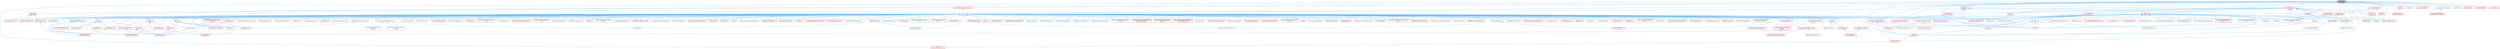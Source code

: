 digraph "Requires.h"
{
 // INTERACTIVE_SVG=YES
 // LATEX_PDF_SIZE
  bgcolor="transparent";
  edge [fontname=Helvetica,fontsize=10,labelfontname=Helvetica,labelfontsize=10];
  node [fontname=Helvetica,fontsize=10,shape=box,height=0.2,width=0.4];
  Node1 [id="Node000001",label="Requires.h",height=0.2,width=0.4,color="gray40", fillcolor="grey60", style="filled", fontcolor="black",tooltip=" "];
  Node1 -> Node2 [id="edge1_Node000001_Node000002",dir="back",color="steelblue1",style="solid",tooltip=" "];
  Node2 [id="Node000002",label="Actor.h",height=0.2,width=0.4,color="grey40", fillcolor="white", style="filled",URL="$d0/d43/Actor_8h.html",tooltip=" "];
  Node2 -> Node3 [id="edge2_Node000002_Node000003",dir="back",color="steelblue1",style="solid",tooltip=" "];
  Node3 [id="Node000003",label="AbilityTask_SpawnActor.h",height=0.2,width=0.4,color="grey40", fillcolor="white", style="filled",URL="$dc/d97/AbilityTask__SpawnActor_8h.html",tooltip=" "];
  Node2 -> Node4 [id="edge3_Node000002_Node000004",dir="back",color="steelblue1",style="solid",tooltip=" "];
  Node4 [id="Node000004",label="ActorDescContainerInstance\lCollection.h",height=0.2,width=0.4,color="red", fillcolor="#FFF0F0", style="filled",URL="$df/d80/ActorDescContainerInstanceCollection_8h.html",tooltip=" "];
  Node4 -> Node5 [id="edge4_Node000004_Node000005",dir="back",color="steelblue1",style="solid",tooltip=" "];
  Node5 [id="Node000005",label="WorldPartition.h",height=0.2,width=0.4,color="red", fillcolor="#FFF0F0", style="filled",URL="$de/d1e/WorldPartition_8h.html",tooltip=" "];
  Node2 -> Node25 [id="edge5_Node000002_Node000025",dir="back",color="steelblue1",style="solid",tooltip=" "];
  Node25 [id="Node000025",label="ActorDescList.h",height=0.2,width=0.4,color="red", fillcolor="#FFF0F0", style="filled",URL="$d7/da2/ActorDescList_8h.html",tooltip=" "];
  Node2 -> Node35 [id="edge6_Node000002_Node000035",dir="back",color="steelblue1",style="solid",tooltip=" "];
  Node35 [id="Node000035",label="ActorDragDropOp.h",height=0.2,width=0.4,color="red", fillcolor="#FFF0F0", style="filled",URL="$dd/d1a/ActorDragDropOp_8h.html",tooltip=" "];
  Node2 -> Node37 [id="edge7_Node000002_Node000037",dir="back",color="steelblue1",style="solid",tooltip=" "];
  Node37 [id="Node000037",label="ActorElementEditorCopyAnd\lPaste.h",height=0.2,width=0.4,color="grey40", fillcolor="white", style="filled",URL="$d8/dc2/ActorElementEditorCopyAndPaste_8h.html",tooltip=" "];
  Node2 -> Node38 [id="edge8_Node000002_Node000038",dir="back",color="steelblue1",style="solid",tooltip=" "];
  Node38 [id="Node000038",label="AmbientSound.h",height=0.2,width=0.4,color="red", fillcolor="#FFF0F0", style="filled",URL="$dd/d28/AmbientSound_8h.html",tooltip=" "];
  Node2 -> Node40 [id="edge9_Node000002_Node000040",dir="back",color="steelblue1",style="solid",tooltip=" "];
  Node40 [id="Node000040",label="AnimationEditorPreviewActor.h",height=0.2,width=0.4,color="grey40", fillcolor="white", style="filled",URL="$dc/d52/AnimationEditorPreviewActor_8h.html",tooltip=" "];
  Node2 -> Node41 [id="edge10_Node000002_Node000041",dir="back",color="steelblue1",style="solid",tooltip=" "];
  Node41 [id="Node000041",label="BandwidthTestActor.h",height=0.2,width=0.4,color="grey40", fillcolor="white", style="filled",URL="$d9/ddf/BandwidthTestActor_8h.html",tooltip=" "];
  Node2 -> Node42 [id="edge11_Node000002_Node000042",dir="back",color="steelblue1",style="solid",tooltip=" "];
  Node42 [id="Node000042",label="BoundsCopyComponent.h",height=0.2,width=0.4,color="grey40", fillcolor="white", style="filled",URL="$d2/d10/BoundsCopyComponent_8h.html",tooltip=" "];
  Node2 -> Node43 [id="edge12_Node000002_Node000043",dir="back",color="steelblue1",style="solid",tooltip=" "];
  Node43 [id="Node000043",label="Brush.h",height=0.2,width=0.4,color="red", fillcolor="#FFF0F0", style="filled",URL="$dc/d90/Brush_8h.html",tooltip=" "];
  Node43 -> Node45 [id="edge13_Node000043_Node000045",dir="back",color="steelblue1",style="solid",tooltip=" "];
  Node45 [id="Node000045",label="DlgReferenceTree.h",height=0.2,width=0.4,color="grey40", fillcolor="white", style="filled",URL="$db/dd3/DlgReferenceTree_8h.html",tooltip=" "];
  Node43 -> Node46 [id="edge14_Node000043_Node000046",dir="back",color="steelblue1",style="solid",tooltip=" "];
  Node46 [id="Node000046",label="EditorEngine.h",height=0.2,width=0.4,color="red", fillcolor="#FFF0F0", style="filled",URL="$da/d0c/EditorEngine_8h.html",tooltip=" "];
  Node46 -> Node265 [id="edge15_Node000046_Node000265",dir="back",color="steelblue1",style="solid",tooltip=" "];
  Node265 [id="Node000265",label="UnrealEdEngine.h",height=0.2,width=0.4,color="red", fillcolor="#FFF0F0", style="filled",URL="$d2/d51/UnrealEdEngine_8h.html",tooltip=" "];
  Node43 -> Node267 [id="edge16_Node000043_Node000267",dir="back",color="steelblue1",style="solid",tooltip=" "];
  Node267 [id="Node000267",label="EngineSharedPCH.h",height=0.2,width=0.4,color="red", fillcolor="#FFF0F0", style="filled",URL="$dc/dbb/EngineSharedPCH_8h.html",tooltip=" "];
  Node2 -> Node352 [id="edge17_Node000002_Node000352",dir="back",color="steelblue1",style="solid",tooltip=" "];
  Node352 [id="Node000352",label="CableActor.h",height=0.2,width=0.4,color="grey40", fillcolor="white", style="filled",URL="$dd/d5e/CableActor_8h.html",tooltip=" "];
  Node2 -> Node353 [id="edge18_Node000002_Node000353",dir="back",color="steelblue1",style="solid",tooltip=" "];
  Node353 [id="Node000353",label="CacheManagerActor.h",height=0.2,width=0.4,color="grey40", fillcolor="white", style="filled",URL="$d6/d22/CacheManagerActor_8h.html",tooltip=" "];
  Node2 -> Node354 [id="edge19_Node000002_Node000354",dir="back",color="steelblue1",style="solid",tooltip=" "];
  Node354 [id="Node000354",label="CameraActor.h",height=0.2,width=0.4,color="red", fillcolor="#FFF0F0", style="filled",URL="$d4/df4/CameraActor_8h.html",tooltip=" "];
  Node2 -> Node355 [id="edge20_Node000002_Node000355",dir="back",color="steelblue1",style="solid",tooltip=" "];
  Node355 [id="Node000355",label="CameraShakeSourceActor.h",height=0.2,width=0.4,color="grey40", fillcolor="white", style="filled",URL="$d5/d92/CameraShakeSourceActor_8h.html",tooltip=" "];
  Node2 -> Node356 [id="edge21_Node000002_Node000356",dir="back",color="steelblue1",style="solid",tooltip=" "];
  Node356 [id="Node000356",label="ChaosDeformableCollisions\lActor.h",height=0.2,width=0.4,color="grey40", fillcolor="white", style="filled",URL="$d2/dce/ChaosDeformableCollisionsActor_8h.html",tooltip=" "];
  Node2 -> Node357 [id="edge22_Node000002_Node000357",dir="back",color="steelblue1",style="solid",tooltip=" "];
  Node357 [id="Node000357",label="ChaosDeformableConstraints\lActor.h",height=0.2,width=0.4,color="grey40", fillcolor="white", style="filled",URL="$d0/dd2/ChaosDeformableConstraintsActor_8h.html",tooltip=" "];
  Node2 -> Node358 [id="edge23_Node000002_Node000358",dir="back",color="steelblue1",style="solid",tooltip=" "];
  Node358 [id="Node000358",label="ChaosDeformableSolverActor.h",height=0.2,width=0.4,color="grey40", fillcolor="white", style="filled",URL="$d2/de9/ChaosDeformableSolverActor_8h.html",tooltip=" "];
  Node358 -> Node356 [id="edge24_Node000358_Node000356",dir="back",color="steelblue1",style="solid",tooltip=" "];
  Node358 -> Node357 [id="edge25_Node000358_Node000357",dir="back",color="steelblue1",style="solid",tooltip=" "];
  Node358 -> Node359 [id="edge26_Node000358_Node000359",dir="back",color="steelblue1",style="solid",tooltip=" "];
  Node359 [id="Node000359",label="FleshActor.h",height=0.2,width=0.4,color="grey40", fillcolor="white", style="filled",URL="$d1/d7e/FleshActor_8h.html",tooltip=" "];
  Node2 -> Node360 [id="edge27_Node000002_Node000360",dir="back",color="steelblue1",style="solid",tooltip=" "];
  Node360 [id="Node000360",label="Character.h",height=0.2,width=0.4,color="red", fillcolor="#FFF0F0", style="filled",URL="$db/dc7/Character_8h.html",tooltip=" "];
  Node360 -> Node363 [id="edge28_Node000360_Node000363",dir="back",color="steelblue1",style="solid",tooltip=" "];
  Node363 [id="Node000363",label="EngineMinimal.h",height=0.2,width=0.4,color="red", fillcolor="#FFF0F0", style="filled",URL="$d0/d2c/EngineMinimal_8h.html",tooltip=" "];
  Node2 -> Node364 [id="edge29_Node000002_Node000364",dir="back",color="steelblue1",style="solid",tooltip=" "];
  Node364 [id="Node000364",label="CinematicExporter.h",height=0.2,width=0.4,color="grey40", fillcolor="white", style="filled",URL="$d8/d3d/CinematicExporter_8h.html",tooltip=" "];
  Node2 -> Node365 [id="edge30_Node000002_Node000365",dir="back",color="steelblue1",style="solid",tooltip=" "];
  Node365 [id="Node000365",label="ClusterUnionActor.h",height=0.2,width=0.4,color="grey40", fillcolor="white", style="filled",URL="$d5/d54/ClusterUnionActor_8h.html",tooltip=" "];
  Node2 -> Node366 [id="edge31_Node000002_Node000366",dir="back",color="steelblue1",style="solid",tooltip=" "];
  Node366 [id="Node000366",label="ComponentEditorUtils.h",height=0.2,width=0.4,color="red", fillcolor="#FFF0F0", style="filled",URL="$d0/d4b/ComponentEditorUtils_8h.html",tooltip=" "];
  Node2 -> Node368 [id="edge32_Node000002_Node000368",dir="back",color="steelblue1",style="solid",tooltip=" "];
  Node368 [id="Node000368",label="ComponentVisualizer.h",height=0.2,width=0.4,color="red", fillcolor="#FFF0F0", style="filled",URL="$d3/d9b/ComponentVisualizer_8h.html",tooltip=" "];
  Node368 -> Node265 [id="edge33_Node000368_Node000265",dir="back",color="steelblue1",style="solid",tooltip=" "];
  Node2 -> Node370 [id="edge34_Node000002_Node000370",dir="back",color="steelblue1",style="solid",tooltip=" "];
  Node370 [id="Node000370",label="ControlPointMeshActor.h",height=0.2,width=0.4,color="grey40", fillcolor="white", style="filled",URL="$d8/db7/ControlPointMeshActor_8h.html",tooltip=" "];
  Node2 -> Node371 [id="edge35_Node000002_Node000371",dir="back",color="steelblue1",style="solid",tooltip=" "];
  Node371 [id="Node000371",label="Controller.h",height=0.2,width=0.4,color="red", fillcolor="#FFF0F0", style="filled",URL="$de/d4a/Controller_8h.html",tooltip=" "];
  Node371 -> Node363 [id="edge36_Node000371_Node000363",dir="back",color="steelblue1",style="solid",tooltip=" "];
  Node371 -> Node267 [id="edge37_Node000371_Node000267",dir="back",color="steelblue1",style="solid",tooltip=" "];
  Node2 -> Node768 [id="edge38_Node000002_Node000768",dir="back",color="steelblue1",style="solid",tooltip=" "];
  Node768 [id="Node000768",label="DecalActor.h",height=0.2,width=0.4,color="red", fillcolor="#FFF0F0", style="filled",URL="$d2/d2d/DecalActor_8h.html",tooltip=" "];
  Node2 -> Node769 [id="edge39_Node000002_Node000769",dir="back",color="steelblue1",style="solid",tooltip=" "];
  Node769 [id="Node000769",label="DefaultLevelSequenceInstance\lData.h",height=0.2,width=0.4,color="grey40", fillcolor="white", style="filled",URL="$d0/d8b/DefaultLevelSequenceInstanceData_8h.html",tooltip=" "];
  Node2 -> Node760 [id="edge40_Node000002_Node000760",dir="back",color="steelblue1",style="solid",tooltip=" "];
  Node760 [id="Node000760",label="DemoNetDriver.h",height=0.2,width=0.4,color="grey40", fillcolor="white", style="filled",URL="$df/df9/DemoNetDriver_8h.html",tooltip=" "];
  Node2 -> Node770 [id="edge41_Node000002_Node000770",dir="back",color="steelblue1",style="solid",tooltip=" "];
  Node770 [id="Node000770",label="DisplayClusterLightCardActor.h",height=0.2,width=0.4,color="red", fillcolor="#FFF0F0", style="filled",URL="$d5/dc7/DisplayClusterLightCardActor_8h.html",tooltip=" "];
  Node2 -> Node147 [id="edge42_Node000002_Node000147",dir="back",color="steelblue1",style="solid",tooltip=" "];
  Node147 [id="Node000147",label="DisplayClusterRootActor.h",height=0.2,width=0.4,color="red", fillcolor="#FFF0F0", style="filled",URL="$d0/d41/DisplayClusterRootActor_8h.html",tooltip=" "];
  Node2 -> Node772 [id="edge43_Node000002_Node000772",dir="back",color="steelblue1",style="solid",tooltip=" "];
  Node772 [id="Node000772",label="DisplayClusterTestPatterns\lActor.h",height=0.2,width=0.4,color="grey40", fillcolor="white", style="filled",URL="$d0/dac/DisplayClusterTestPatternsActor_8h.html",tooltip=" "];
  Node2 -> Node45 [id="edge44_Node000002_Node000045",dir="back",color="steelblue1",style="solid",tooltip=" "];
  Node2 -> Node773 [id="edge45_Node000002_Node000773",dir="back",color="steelblue1",style="solid",tooltip=" "];
  Node773 [id="Node000773",label="DocumentationActor.h",height=0.2,width=0.4,color="grey40", fillcolor="white", style="filled",URL="$d0/dc6/DocumentationActor_8h.html",tooltip=" "];
  Node2 -> Node774 [id="edge46_Node000002_Node000774",dir="back",color="steelblue1",style="solid",tooltip=" "];
  Node774 [id="Node000774",label="EditorActorSubsystem.h",height=0.2,width=0.4,color="grey40", fillcolor="white", style="filled",URL="$d8/db1/EditorActorSubsystem_8h.html",tooltip=" "];
  Node2 -> Node46 [id="edge47_Node000002_Node000046",dir="back",color="steelblue1",style="solid",tooltip=" "];
  Node2 -> Node775 [id="edge48_Node000002_Node000775",dir="back",color="steelblue1",style="solid",tooltip=" "];
  Node775 [id="Node000775",label="Emitter.h",height=0.2,width=0.4,color="red", fillcolor="#FFF0F0", style="filled",URL="$da/d24/Emitter_8h.html",tooltip=" "];
  Node2 -> Node363 [id="edge49_Node000002_Node000363",dir="back",color="steelblue1",style="solid",tooltip=" "];
  Node2 -> Node267 [id="edge50_Node000002_Node000267",dir="back",color="steelblue1",style="solid",tooltip=" "];
  Node2 -> Node283 [id="edge51_Node000002_Node000283",dir="back",color="steelblue1",style="solid",tooltip=" "];
  Node283 [id="Node000283",label="EngineUtils.h",height=0.2,width=0.4,color="red", fillcolor="#FFF0F0", style="filled",URL="$d4/d61/EngineUtils_8h.html",tooltip=" "];
  Node2 -> Node777 [id="edge52_Node000002_Node000777",dir="back",color="steelblue1",style="solid",tooltip=" "];
  Node777 [id="Node000777",label="EnvQueryGenerator_Actors\lOfClass.h",height=0.2,width=0.4,color="grey40", fillcolor="white", style="filled",URL="$d7/d2e/EnvQueryGenerator__ActorsOfClass_8h.html",tooltip=" "];
  Node2 -> Node183 [id="edge53_Node000002_Node000183",dir="back",color="steelblue1",style="solid",tooltip=" "];
  Node183 [id="Node000183",label="ExportTextDragDropOp.h",height=0.2,width=0.4,color="grey40", fillcolor="white", style="filled",URL="$de/d5c/ExportTextDragDropOp_8h.html",tooltip=" "];
  Node2 -> Node184 [id="edge54_Node000002_Node000184",dir="back",color="steelblue1",style="solid",tooltip=" "];
  Node184 [id="Node000184",label="ExternalDirtyActorsTracker.h",height=0.2,width=0.4,color="grey40", fillcolor="white", style="filled",URL="$db/d89/ExternalDirtyActorsTracker_8h.html",tooltip=" "];
  Node184 -> Node5 [id="edge55_Node000184_Node000005",dir="back",color="steelblue1",style="solid",tooltip=" "];
  Node2 -> Node359 [id="edge56_Node000002_Node000359",dir="back",color="steelblue1",style="solid",tooltip=" "];
  Node2 -> Node761 [id="edge57_Node000002_Node000761",dir="back",color="steelblue1",style="solid",tooltip=" "];
  Node761 [id="Node000761",label="GameModeBase.h",height=0.2,width=0.4,color="red", fillcolor="#FFF0F0", style="filled",URL="$d2/d5b/GameModeBase_8h.html",tooltip=" "];
  Node761 -> Node363 [id="edge58_Node000761_Node000363",dir="back",color="steelblue1",style="solid",tooltip=" "];
  Node761 -> Node764 [id="edge59_Node000761_Node000764",dir="back",color="steelblue1",style="solid",tooltip=" "];
  Node764 [id="Node000764",label="GameStateBase.h",height=0.2,width=0.4,color="red", fillcolor="#FFF0F0", style="filled",URL="$dd/db9/GameStateBase_8h.html",tooltip=" "];
  Node2 -> Node778 [id="edge60_Node000002_Node000778",dir="back",color="steelblue1",style="solid",tooltip=" "];
  Node778 [id="Node000778",label="GameSession.h",height=0.2,width=0.4,color="red", fillcolor="#FFF0F0", style="filled",URL="$d1/d7f/GameSession_8h.html",tooltip=" "];
  Node2 -> Node764 [id="edge61_Node000002_Node000764",dir="back",color="steelblue1",style="solid",tooltip=" "];
  Node2 -> Node779 [id="edge62_Node000002_Node000779",dir="back",color="steelblue1",style="solid",tooltip=" "];
  Node779 [id="Node000779",label="GameplayAbilityTargetActor.h",height=0.2,width=0.4,color="red", fillcolor="#FFF0F0", style="filled",URL="$d7/d35/GameplayAbilityTargetActor_8h.html",tooltip=" "];
  Node2 -> Node787 [id="edge63_Node000002_Node000787",dir="back",color="steelblue1",style="solid",tooltip=" "];
  Node787 [id="Node000787",label="GameplayAbilityTargetData\lFilter.h",height=0.2,width=0.4,color="red", fillcolor="#FFF0F0", style="filled",URL="$d5/d2f/GameplayAbilityTargetDataFilter_8h.html",tooltip=" "];
  Node787 -> Node779 [id="edge64_Node000787_Node000779",dir="back",color="steelblue1",style="solid",tooltip=" "];
  Node2 -> Node793 [id="edge65_Node000002_Node000793",dir="back",color="steelblue1",style="solid",tooltip=" "];
  Node793 [id="Node000793",label="GameplayAbilityTargetTypes.h",height=0.2,width=0.4,color="red", fillcolor="#FFF0F0", style="filled",URL="$d8/dd1/GameplayAbilityTargetTypes_8h.html",tooltip=" "];
  Node793 -> Node3 [id="edge66_Node000793_Node000003",dir="back",color="steelblue1",style="solid",tooltip=" "];
  Node793 -> Node779 [id="edge67_Node000793_Node000779",dir="back",color="steelblue1",style="solid",tooltip=" "];
  Node2 -> Node841 [id="edge68_Node000002_Node000841",dir="back",color="steelblue1",style="solid",tooltip=" "];
  Node841 [id="Node000841",label="GameplayAbilityWorldReticle.h",height=0.2,width=0.4,color="red", fillcolor="#FFF0F0", style="filled",URL="$db/dd7/GameplayAbilityWorldReticle_8h.html",tooltip=" "];
  Node841 -> Node779 [id="edge69_Node000841_Node000779",dir="back",color="steelblue1",style="solid",tooltip=" "];
  Node2 -> Node843 [id="edge70_Node000002_Node000843",dir="back",color="steelblue1",style="solid",tooltip=" "];
  Node843 [id="Node000843",label="GameplayCueNotify_Actor.h",height=0.2,width=0.4,color="red", fillcolor="#FFF0F0", style="filled",URL="$df/d91/GameplayCueNotify__Actor_8h.html",tooltip=" "];
  Node2 -> Node846 [id="edge71_Node000002_Node000846",dir="back",color="steelblue1",style="solid",tooltip=" "];
  Node846 [id="Node000846",label="GameplayEffectTypes.h",height=0.2,width=0.4,color="red", fillcolor="#FFF0F0", style="filled",URL="$d7/d59/GameplayEffectTypes_8h.html",tooltip=" "];
  Node846 -> Node793 [id="edge72_Node000846_Node000793",dir="back",color="steelblue1",style="solid",tooltip=" "];
  Node2 -> Node766 [id="edge73_Node000002_Node000766",dir="back",color="steelblue1",style="solid",tooltip=" "];
  Node766 [id="Node000766",label="GameplayStatics.h",height=0.2,width=0.4,color="grey40", fillcolor="white", style="filled",URL="$d9/dc8/GameplayStatics_8h.html",tooltip=" "];
  Node766 -> Node363 [id="edge74_Node000766_Node000363",dir="back",color="steelblue1",style="solid",tooltip=" "];
  Node2 -> Node878 [id="edge75_Node000002_Node000878",dir="back",color="steelblue1",style="solid",tooltip=" "];
  Node878 [id="Node000878",label="GameplayTask_SpawnActor.h",height=0.2,width=0.4,color="grey40", fillcolor="white", style="filled",URL="$de/d1d/GameplayTask__SpawnActor_8h.html",tooltip=" "];
  Node2 -> Node879 [id="edge76_Node000002_Node000879",dir="back",color="steelblue1",style="solid",tooltip=" "];
  Node879 [id="Node000879",label="GenericSmartObject.h",height=0.2,width=0.4,color="grey40", fillcolor="white", style="filled",URL="$db/dd3/GenericSmartObject_8h.html",tooltip=" "];
  Node2 -> Node880 [id="edge77_Node000002_Node000880",dir="back",color="steelblue1",style="solid",tooltip=" "];
  Node880 [id="Node000880",label="GenericTeamAgentInterface.h",height=0.2,width=0.4,color="red", fillcolor="#FFF0F0", style="filled",URL="$de/dd7/GenericTeamAgentInterface_8h.html",tooltip=" "];
  Node2 -> Node906 [id="edge78_Node000002_Node000906",dir="back",color="steelblue1",style="solid",tooltip=" "];
  Node906 [id="Node000906",label="GraphEditor.h",height=0.2,width=0.4,color="red", fillcolor="#FFF0F0", style="filled",URL="$dc/dc5/GraphEditor_8h.html",tooltip=" "];
  Node2 -> Node971 [id="edge79_Node000002_Node000971",dir="back",color="steelblue1",style="solid",tooltip=" "];
  Node971 [id="Node000971",label="GroomActor.h",height=0.2,width=0.4,color="red", fillcolor="#FFF0F0", style="filled",URL="$d6/de0/GroomActor_8h.html",tooltip=" "];
  Node2 -> Node973 [id="edge80_Node000002_Node000973",dir="back",color="steelblue1",style="solid",tooltip=" "];
  Node973 [id="Node000973",label="GroupActor.h",height=0.2,width=0.4,color="red", fillcolor="#FFF0F0", style="filled",URL="$da/dd2/GroupActor_8h.html",tooltip=" "];
  Node2 -> Node974 [id="edge81_Node000002_Node000974",dir="back",color="steelblue1",style="solid",tooltip=" "];
  Node974 [id="Node000974",label="HLODActor.h",height=0.2,width=0.4,color="grey40", fillcolor="white", style="filled",URL="$d7/d35/HLODActor_8h.html",tooltip=" "];
  Node2 -> Node975 [id="edge82_Node000002_Node000975",dir="back",color="steelblue1",style="solid",tooltip=" "];
  Node975 [id="Node000975",label="HUD.h",height=0.2,width=0.4,color="red", fillcolor="#FFF0F0", style="filled",URL="$d0/d0b/HUD_8h.html",tooltip=" "];
  Node2 -> Node978 [id="edge83_Node000002_Node000978",dir="back",color="steelblue1",style="solid",tooltip=" "];
  Node978 [id="Node000978",label="HeterogeneousVolumeInterface.h",height=0.2,width=0.4,color="grey40", fillcolor="white", style="filled",URL="$d3/de3/HeterogeneousVolumeInterface_8h.html",tooltip=" "];
  Node2 -> Node979 [id="edge84_Node000002_Node000979",dir="back",color="steelblue1",style="solid",tooltip=" "];
  Node979 [id="Node000979",label="Info.h",height=0.2,width=0.4,color="red", fillcolor="#FFF0F0", style="filled",URL="$d3/d00/Info_8h.html",tooltip=" "];
  Node979 -> Node267 [id="edge85_Node000979_Node000267",dir="back",color="steelblue1",style="solid",tooltip=" "];
  Node979 -> Node761 [id="edge86_Node000979_Node000761",dir="back",color="steelblue1",style="solid",tooltip=" "];
  Node979 -> Node778 [id="edge87_Node000979_Node000778",dir="back",color="steelblue1",style="solid",tooltip=" "];
  Node979 -> Node764 [id="edge88_Node000979_Node000764",dir="back",color="steelblue1",style="solid",tooltip=" "];
  Node979 -> Node984 [id="edge89_Node000979_Node000984",dir="back",color="steelblue1",style="solid",tooltip=" "];
  Node984 [id="Node000984",label="PlayerState.h",height=0.2,width=0.4,color="red", fillcolor="#FFF0F0", style="filled",URL="$d4/d0c/PlayerState_8h.html",tooltip=" "];
  Node979 -> Node281 [id="edge90_Node000979_Node000281",dir="back",color="steelblue1",style="solid",tooltip=" "];
  Node281 [id="Node000281",label="WorldSettings.h",height=0.2,width=0.4,color="red", fillcolor="#FFF0F0", style="filled",URL="$dd/d74/WorldSettings_8h.html",tooltip=" "];
  Node281 -> Node267 [id="edge91_Node000281_Node000267",dir="back",color="steelblue1",style="solid",tooltip=" "];
  Node281 -> Node283 [id="edge92_Node000281_Node000283",dir="back",color="steelblue1",style="solid",tooltip=" "];
  Node2 -> Node1000 [id="edge93_Node000002_Node001000",dir="back",color="steelblue1",style="solid",tooltip=" "];
  Node1000 [id="Node001000",label="InteractiveToolObjects.h",height=0.2,width=0.4,color="red", fillcolor="#FFF0F0", style="filled",URL="$d6/d81/InteractiveToolObjects_8h.html",tooltip=" "];
  Node2 -> Node1007 [id="edge94_Node000002_Node001007",dir="back",color="steelblue1",style="solid",tooltip=" "];
  Node1007 [id="Node001007",label="KismetEditorUtilities.h",height=0.2,width=0.4,color="red", fillcolor="#FFF0F0", style="filled",URL="$d4/d72/KismetEditorUtilities_8h.html",tooltip=" "];
  Node2 -> Node912 [id="edge95_Node000002_Node000912",dir="back",color="steelblue1",style="solid",tooltip=" "];
  Node912 [id="Node000912",label="KismetNodeInfoContext.h",height=0.2,width=0.4,color="grey40", fillcolor="white", style="filled",URL="$d3/dfc/KismetNodeInfoContext_8h.html",tooltip=" "];
  Node2 -> Node668 [id="edge96_Node000002_Node000668",dir="back",color="steelblue1",style="solid",tooltip=" "];
  Node668 [id="Node000668",label="LODActor.h",height=0.2,width=0.4,color="red", fillcolor="#FFF0F0", style="filled",URL="$df/de0/LODActor_8h.html",tooltip=" "];
  Node2 -> Node1009 [id="edge97_Node000002_Node001009",dir="back",color="steelblue1",style="solid",tooltip=" "];
  Node1009 [id="Node001009",label="LandscapeBlueprintBrushBase.h",height=0.2,width=0.4,color="red", fillcolor="#FFF0F0", style="filled",URL="$d5/de5/LandscapeBlueprintBrushBase_8h.html",tooltip=" "];
  Node2 -> Node1010 [id="edge98_Node000002_Node001010",dir="back",color="steelblue1",style="solid",tooltip=" "];
  Node1010 [id="Node001010",label="LandscapeGizmoActor.h",height=0.2,width=0.4,color="red", fillcolor="#FFF0F0", style="filled",URL="$d5/d41/LandscapeGizmoActor_8h.html",tooltip=" "];
  Node2 -> Node1012 [id="edge99_Node000002_Node001012",dir="back",color="steelblue1",style="solid",tooltip=" "];
  Node1012 [id="Node001012",label="LandscapeMeshProxyActor.h",height=0.2,width=0.4,color="grey40", fillcolor="white", style="filled",URL="$d9/d7e/LandscapeMeshProxyActor_8h.html",tooltip=" "];
  Node2 -> Node442 [id="edge100_Node000002_Node000442",dir="back",color="steelblue1",style="solid",tooltip=" "];
  Node442 [id="Node000442",label="LandscapeProxy.h",height=0.2,width=0.4,color="red", fillcolor="#FFF0F0", style="filled",URL="$db/dae/LandscapeProxy_8h.html",tooltip=" "];
  Node2 -> Node1013 [id="edge101_Node000002_Node001013",dir="back",color="steelblue1",style="solid",tooltip=" "];
  Node1013 [id="Node001013",label="LandscapeSplineActor.h",height=0.2,width=0.4,color="grey40", fillcolor="white", style="filled",URL="$d8/d09/LandscapeSplineActor_8h.html",tooltip=" "];
  Node2 -> Node1014 [id="edge102_Node000002_Node001014",dir="back",color="steelblue1",style="solid",tooltip=" "];
  Node1014 [id="Node001014",label="LevelBounds.h",height=0.2,width=0.4,color="red", fillcolor="#FFF0F0", style="filled",URL="$d8/d37/LevelBounds_8h.html",tooltip=" "];
  Node2 -> Node168 [id="edge103_Node000002_Node000168",dir="back",color="steelblue1",style="solid",tooltip=" "];
  Node168 [id="Node000168",label="LevelEditorViewport.h",height=0.2,width=0.4,color="red", fillcolor="#FFF0F0", style="filled",URL="$d4/ddf/LevelEditorViewport_8h.html",tooltip=" "];
  Node2 -> Node1015 [id="edge104_Node000002_Node001015",dir="back",color="steelblue1",style="solid",tooltip=" "];
  Node1015 [id="Node001015",label="LevelInstanceActor.h",height=0.2,width=0.4,color="red", fillcolor="#FFF0F0", style="filled",URL="$d6/d53/LevelInstanceActor_8h.html",tooltip=" "];
  Node2 -> Node1016 [id="edge105_Node000002_Node001016",dir="back",color="steelblue1",style="solid",tooltip=" "];
  Node1016 [id="Node001016",label="LevelInstanceActorImpl.h",height=0.2,width=0.4,color="red", fillcolor="#FFF0F0", style="filled",URL="$d6/df6/LevelInstanceActorImpl_8h.html",tooltip=" "];
  Node1016 -> Node1015 [id="edge106_Node001016_Node001015",dir="back",color="steelblue1",style="solid",tooltip=" "];
  Node2 -> Node1019 [id="edge107_Node000002_Node001019",dir="back",color="steelblue1",style="solid",tooltip=" "];
  Node1019 [id="Node001019",label="LevelInstanceEditorInstance\lActor.h",height=0.2,width=0.4,color="grey40", fillcolor="white", style="filled",URL="$d8/d5a/LevelInstanceEditorInstanceActor_8h.html",tooltip=" "];
  Node2 -> Node1020 [id="edge108_Node000002_Node001020",dir="back",color="steelblue1",style="solid",tooltip=" "];
  Node1020 [id="Node001020",label="LevelInstanceEditorPivot\lActor.h",height=0.2,width=0.4,color="grey40", fillcolor="white", style="filled",URL="$d4/de7/LevelInstanceEditorPivotActor_8h.html",tooltip=" "];
  Node2 -> Node1021 [id="edge109_Node000002_Node001021",dir="back",color="steelblue1",style="solid",tooltip=" "];
  Node1021 [id="Node001021",label="LevelScriptActor.h",height=0.2,width=0.4,color="red", fillcolor="#FFF0F0", style="filled",URL="$d1/da8/LevelScriptActor_8h.html",tooltip=" "];
  Node2 -> Node1022 [id="edge110_Node000002_Node001022",dir="back",color="steelblue1",style="solid",tooltip=" "];
  Node1022 [id="Node001022",label="LevelSequenceActor.h",height=0.2,width=0.4,color="red", fillcolor="#FFF0F0", style="filled",URL="$dd/d4d/LevelSequenceActor_8h.html",tooltip=" "];
  Node1022 -> Node1024 [id="edge111_Node001022_Node001024",dir="back",color="steelblue1",style="solid",tooltip=" "];
  Node1024 [id="Node001024",label="SequenceMediaController.h",height=0.2,width=0.4,color="grey40", fillcolor="white", style="filled",URL="$de/d88/SequenceMediaController_8h.html",tooltip=" "];
  Node2 -> Node1025 [id="edge112_Node000002_Node001025",dir="back",color="steelblue1",style="solid",tooltip=" "];
  Node1025 [id="Node001025",label="Light.h",height=0.2,width=0.4,color="red", fillcolor="#FFF0F0", style="filled",URL="$d4/d73/Light_8h.html",tooltip=" "];
  Node2 -> Node1031 [id="edge113_Node000002_Node001031",dir="back",color="steelblue1",style="solid",tooltip=" "];
  Node1031 [id="Node001031",label="LightSceneProxy.h",height=0.2,width=0.4,color="red", fillcolor="#FFF0F0", style="filled",URL="$d1/d0e/LightSceneProxy_8h.html",tooltip=" "];
  Node2 -> Node1034 [id="edge114_Node000002_Node001034",dir="back",color="steelblue1",style="solid",tooltip=" "];
  Node1034 [id="Node001034",label="LightWeightInstanceManager.h",height=0.2,width=0.4,color="red", fillcolor="#FFF0F0", style="filled",URL="$d8/d04/LightWeightInstanceManager_8h.html",tooltip=" "];
  Node2 -> Node1037 [id="edge115_Node000002_Node001037",dir="back",color="steelblue1",style="solid",tooltip=" "];
  Node1037 [id="Node001037",label="LightmassPortal.h",height=0.2,width=0.4,color="grey40", fillcolor="white", style="filled",URL="$d5/df6/LightmassPortal_8h.html",tooltip=" "];
  Node2 -> Node1038 [id="edge116_Node000002_Node001038",dir="back",color="steelblue1",style="solid",tooltip=" "];
  Node1038 [id="Node001038",label="MapBuildDataActor.h",height=0.2,width=0.4,color="grey40", fillcolor="white", style="filled",URL="$de/d00/MapBuildDataActor_8h.html",tooltip=" "];
  Node2 -> Node1039 [id="edge117_Node000002_Node001039",dir="back",color="steelblue1",style="solid",tooltip=" "];
  Node1039 [id="Node001039",label="MaterialInstanceActor.h",height=0.2,width=0.4,color="grey40", fillcolor="white", style="filled",URL="$dc/db3/MaterialInstanceActor_8h.html",tooltip=" "];
  Node2 -> Node1040 [id="edge118_Node000002_Node001040",dir="back",color="steelblue1",style="solid",tooltip=" "];
  Node1040 [id="Node001040",label="MediaBundleActorBase.h",height=0.2,width=0.4,color="grey40", fillcolor="white", style="filled",URL="$dd/da9/MediaBundleActorBase_8h.html",tooltip=" "];
  Node2 -> Node1041 [id="edge119_Node000002_Node001041",dir="back",color="steelblue1",style="solid",tooltip=" "];
  Node1041 [id="Node001041",label="ModularVehicleClusterActor.h",height=0.2,width=0.4,color="grey40", fillcolor="white", style="filled",URL="$db/d99/ModularVehicleClusterActor_8h.html",tooltip=" "];
  Node2 -> Node1042 [id="edge120_Node000002_Node001042",dir="back",color="steelblue1",style="solid",tooltip=" "];
  Node1042 [id="Node001042",label="MovieSceneReplaceableActor\lBinding.h",height=0.2,width=0.4,color="grey40", fillcolor="white", style="filled",URL="$d3/da7/MovieSceneReplaceableActorBinding_8h.html",tooltip=" "];
  Node2 -> Node1043 [id="edge121_Node000002_Node001043",dir="back",color="steelblue1",style="solid",tooltip=" "];
  Node1043 [id="Node001043",label="MovieSceneReplaceableDirector\lBlueprintBinding.h",height=0.2,width=0.4,color="red", fillcolor="#FFF0F0", style="filled",URL="$d6/deb/MovieSceneReplaceableDirectorBlueprintBinding_8h.html",tooltip=" "];
  Node2 -> Node1044 [id="edge122_Node000002_Node001044",dir="back",color="steelblue1",style="solid",tooltip=" "];
  Node1044 [id="Node001044",label="MovieSceneSpawnableActor\lBinding.h",height=0.2,width=0.4,color="red", fillcolor="#FFF0F0", style="filled",URL="$db/d74/MovieSceneSpawnableActorBinding_8h.html",tooltip=" "];
  Node2 -> Node1046 [id="edge123_Node000002_Node001046",dir="back",color="steelblue1",style="solid",tooltip=" "];
  Node1046 [id="Node001046",label="MovieSceneSpawnableDirector\lBlueprintBinding.h",height=0.2,width=0.4,color="red", fillcolor="#FFF0F0", style="filled",URL="$db/d4a/MovieSceneSpawnableDirectorBlueprintBinding_8h.html",tooltip=" "];
  Node2 -> Node1047 [id="edge124_Node000002_Node001047",dir="back",color="steelblue1",style="solid",tooltip=" "];
  Node1047 [id="Node001047",label="MovieSceneSubSection.h",height=0.2,width=0.4,color="red", fillcolor="#FFF0F0", style="filled",URL="$dd/d38/MovieSceneSubSection_8h.html",tooltip=" "];
  Node2 -> Node1057 [id="edge125_Node000002_Node001057",dir="back",color="steelblue1",style="solid",tooltip=" "];
  Node1057 [id="Node001057",label="NavLinkProxy.h",height=0.2,width=0.4,color="grey40", fillcolor="white", style="filled",URL="$d7/dda/NavLinkProxy_8h.html",tooltip=" "];
  Node2 -> Node1058 [id="edge126_Node000002_Node001058",dir="back",color="steelblue1",style="solid",tooltip=" "];
  Node1058 [id="Node001058",label="NavMovementComponent.h",height=0.2,width=0.4,color="red", fillcolor="#FFF0F0", style="filled",URL="$de/d97/NavMovementComponent_8h.html",tooltip=" "];
  Node2 -> Node1069 [id="edge127_Node000002_Node001069",dir="back",color="steelblue1",style="solid",tooltip=" "];
  Node1069 [id="Node001069",label="NavMoverComponent.h",height=0.2,width=0.4,color="grey40", fillcolor="white", style="filled",URL="$df/dbc/NavMoverComponent_8h.html",tooltip=" "];
  Node2 -> Node1070 [id="edge128_Node000002_Node001070",dir="back",color="steelblue1",style="solid",tooltip=" "];
  Node1070 [id="Node001070",label="NavigationObjectBase.h",height=0.2,width=0.4,color="red", fillcolor="#FFF0F0", style="filled",URL="$de/d3b/NavigationObjectBase_8h.html",tooltip=" "];
  Node2 -> Node1073 [id="edge129_Node000002_Node001073",dir="back",color="steelblue1",style="solid",tooltip=" "];
  Node1073 [id="Node001073",label="NavigationToolFilterBase.h",height=0.2,width=0.4,color="red", fillcolor="#FFF0F0", style="filled",URL="$d6/d34/NavigationToolFilterBase_8h.html",tooltip=" "];
  Node2 -> Node1087 [id="edge130_Node000002_Node001087",dir="back",color="steelblue1",style="solid",tooltip=" "];
  Node1087 [id="Node001087",label="NetConnection.h",height=0.2,width=0.4,color="red", fillcolor="#FFF0F0", style="filled",URL="$d6/d03/NetConnection_8h.html",tooltip=" "];
  Node1087 -> Node267 [id="edge131_Node001087_Node000267",dir="back",color="steelblue1",style="solid",tooltip=" "];
  Node2 -> Node1096 [id="edge132_Node000002_Node001096",dir="back",color="steelblue1",style="solid",tooltip=" "];
  Node1096 [id="Node001096",label="NetworkPredictionReplicated\lManager.h",height=0.2,width=0.4,color="grey40", fillcolor="white", style="filled",URL="$d3/df1/NetworkPredictionReplicatedManager_8h.html",tooltip=" "];
  Node2 -> Node1097 [id="edge133_Node000002_Node001097",dir="back",color="steelblue1",style="solid",tooltip=" "];
  Node1097 [id="Node001097",label="Note.h",height=0.2,width=0.4,color="red", fillcolor="#FFF0F0", style="filled",URL="$dd/d75/Note_8h.html",tooltip=" "];
  Node2 -> Node710 [id="edge134_Node000002_Node000710",dir="back",color="steelblue1",style="solid",tooltip=" "];
  Node710 [id="Node000710",label="ParticleEventManager.h",height=0.2,width=0.4,color="grey40", fillcolor="white", style="filled",URL="$dc/df9/ParticleEventManager_8h.html",tooltip=" "];
  Node2 -> Node1098 [id="edge135_Node000002_Node001098",dir="back",color="steelblue1",style="solid",tooltip=" "];
  Node1098 [id="Node001098",label="PartitionActor.h",height=0.2,width=0.4,color="red", fillcolor="#FFF0F0", style="filled",URL="$d0/d28/PartitionActor_8h.html",tooltip=" "];
  Node1098 -> Node442 [id="edge136_Node001098_Node000442",dir="back",color="steelblue1",style="solid",tooltip=" "];
  Node2 -> Node1103 [id="edge137_Node000002_Node001103",dir="back",color="steelblue1",style="solid",tooltip=" "];
  Node1103 [id="Node001103",label="Pawn.h",height=0.2,width=0.4,color="red", fillcolor="#FFF0F0", style="filled",URL="$db/d0a/Pawn_8h.html",tooltip=" "];
  Node1103 -> Node360 [id="edge138_Node001103_Node000360",dir="back",color="steelblue1",style="solid",tooltip=" "];
  Node1103 -> Node363 [id="edge139_Node001103_Node000363",dir="back",color="steelblue1",style="solid",tooltip=" "];
  Node1103 -> Node267 [id="edge140_Node001103_Node000267",dir="back",color="steelblue1",style="solid",tooltip=" "];
  Node1103 -> Node761 [id="edge141_Node001103_Node000761",dir="back",color="steelblue1",style="solid",tooltip=" "];
  Node2 -> Node1109 [id="edge142_Node000002_Node001109",dir="back",color="steelblue1",style="solid",tooltip=" "];
  Node1109 [id="Node001109",label="PhysScene_Chaos.h",height=0.2,width=0.4,color="red", fillcolor="#FFF0F0", style="filled",URL="$d7/dc5/PhysScene__Chaos_8h.html",tooltip=" "];
  Node2 -> Node1111 [id="edge143_Node000002_Node001111",dir="back",color="steelblue1",style="solid",tooltip=" "];
  Node1111 [id="Node001111",label="PlayerCameraManager.h",height=0.2,width=0.4,color="red", fillcolor="#FFF0F0", style="filled",URL="$d6/da6/PlayerCameraManager_8h.html",tooltip=" "];
  Node1111 -> Node147 [id="edge144_Node001111_Node000147",dir="back",color="steelblue1",style="solid",tooltip=" "];
  Node1111 -> Node267 [id="edge145_Node001111_Node000267",dir="back",color="steelblue1",style="solid",tooltip=" "];
  Node2 -> Node984 [id="edge146_Node000002_Node000984",dir="back",color="steelblue1",style="solid",tooltip=" "];
  Node2 -> Node453 [id="edge147_Node000002_Node000453",dir="back",color="steelblue1",style="solid",tooltip=" "];
  Node453 [id="Node000453",label="PrimitiveComponent.h",height=0.2,width=0.4,color="red", fillcolor="#FFF0F0", style="filled",URL="$df/d9f/PrimitiveComponent_8h.html",tooltip=" "];
  Node453 -> Node363 [id="edge148_Node000453_Node000363",dir="back",color="steelblue1",style="solid",tooltip=" "];
  Node453 -> Node267 [id="edge149_Node000453_Node000267",dir="back",color="steelblue1",style="solid",tooltip=" "];
  Node2 -> Node1112 [id="edge150_Node000002_Node001112",dir="back",color="steelblue1",style="solid",tooltip=" "];
  Node1112 [id="Node001112",label="ReflectionCapture.h",height=0.2,width=0.4,color="red", fillcolor="#FFF0F0", style="filled",URL="$d2/d7b/ReflectionCapture_8h.html",tooltip=" "];
  Node2 -> Node1116 [id="edge151_Node000002_Node001116",dir="back",color="steelblue1",style="solid",tooltip=" "];
  Node1116 [id="Node001116",label="RigVMExecuteContext.h",height=0.2,width=0.4,color="red", fillcolor="#FFF0F0", style="filled",URL="$d8/d0d/RigVMExecuteContext_8h.html",tooltip=" "];
  Node2 -> Node1274 [id="edge152_Node000002_Node001274",dir="back",color="steelblue1",style="solid",tooltip=" "];
  Node1274 [id="Node001274",label="RigidBodyBase.h",height=0.2,width=0.4,color="red", fillcolor="#FFF0F0", style="filled",URL="$d6/dba/RigidBodyBase_8h.html",tooltip=" "];
  Node2 -> Node1278 [id="edge153_Node000002_Node001278",dir="back",color="steelblue1",style="solid",tooltip=" "];
  Node1278 [id="Node001278",label="RuntimeVirtualTextureVolume.h",height=0.2,width=0.4,color="grey40", fillcolor="white", style="filled",URL="$d0/d5c/RuntimeVirtualTextureVolume_8h.html",tooltip=" "];
  Node2 -> Node218 [id="edge154_Node000002_Node000218",dir="back",color="steelblue1",style="solid",tooltip=" "];
  Node218 [id="Node000218",label="SSCSEditor.h",height=0.2,width=0.4,color="grey40", fillcolor="white", style="filled",URL="$d0/d2e/SSCSEditor_8h.html",tooltip=" "];
  Node2 -> Node1279 [id="edge155_Node000002_Node001279",dir="back",color="steelblue1",style="solid",tooltip=" "];
  Node1279 [id="Node001279",label="SceneCapture.h",height=0.2,width=0.4,color="red", fillcolor="#FFF0F0", style="filled",URL="$df/d5a/SceneCapture_8h.html",tooltip=" "];
  Node2 -> Node1283 [id="edge156_Node000002_Node001283",dir="back",color="steelblue1",style="solid",tooltip=" "];
  Node1283 [id="Node001283",label="ScopedSuspendRerunConstruction\lScripts.h",height=0.2,width=0.4,color="grey40", fillcolor="white", style="filled",URL="$da/d18/ScopedSuspendRerunConstructionScripts_8h.html",tooltip=" "];
  Node2 -> Node1024 [id="edge157_Node000002_Node001024",dir="back",color="steelblue1",style="solid",tooltip=" "];
  Node2 -> Node1284 [id="edge158_Node000002_Node001284",dir="back",color="steelblue1",style="solid",tooltip=" "];
  Node1284 [id="Node001284",label="SequencerTrackFilterBase.h",height=0.2,width=0.4,color="red", fillcolor="#FFF0F0", style="filled",URL="$d8/def/Filters_2SequencerTrackFilterBase_8h.html",tooltip=" "];
  Node2 -> Node1299 [id="edge159_Node000002_Node001299",dir="back",color="steelblue1",style="solid",tooltip=" "];
  Node1299 [id="Node001299",label="ServerStreamingLevelsVisibility.h",height=0.2,width=0.4,color="grey40", fillcolor="white", style="filled",URL="$d5/dae/ServerStreamingLevelsVisibility_8h.html",tooltip=" "];
  Node2 -> Node1300 [id="edge160_Node000002_Node001300",dir="back",color="steelblue1",style="solid",tooltip=" "];
  Node1300 [id="Node001300",label="SimModuleActor.h",height=0.2,width=0.4,color="grey40", fillcolor="white", style="filled",URL="$d0/d65/SimModuleActor_8h.html",tooltip=" "];
  Node2 -> Node1301 [id="edge161_Node000002_Node001301",dir="back",color="steelblue1",style="solid",tooltip=" "];
  Node1301 [id="Node001301",label="SimpleConstructionScript.h",height=0.2,width=0.4,color="red", fillcolor="#FFF0F0", style="filled",URL="$d4/db8/SimpleConstructionScript_8h.html",tooltip=" "];
  Node2 -> Node1303 [id="edge162_Node000002_Node001303",dir="back",color="steelblue1",style="solid",tooltip=" "];
  Node1303 [id="Node001303",label="SkeletalMeshActor.h",height=0.2,width=0.4,color="grey40", fillcolor="white", style="filled",URL="$dc/d45/SkeletalMeshActor_8h.html",tooltip=" "];
  Node1303 -> Node1304 [id="edge163_Node001303_Node001304",dir="back",color="steelblue1",style="solid",tooltip=" "];
  Node1304 [id="Node001304",label="ThumbnailHelpers.h",height=0.2,width=0.4,color="red", fillcolor="#FFF0F0", style="filled",URL="$d7/d06/ThumbnailHelpers_8h.html",tooltip=" "];
  Node2 -> Node1311 [id="edge164_Node000002_Node001311",dir="back",color="steelblue1",style="solid",tooltip=" "];
  Node1311 [id="Node001311",label="SmartObjectCollection.h",height=0.2,width=0.4,color="grey40", fillcolor="white", style="filled",URL="$df/d9b/SmartObjectCollection_8h.html",tooltip=" "];
  Node2 -> Node1312 [id="edge165_Node000002_Node001312",dir="back",color="steelblue1",style="solid",tooltip=" "];
  Node1312 [id="Node001312",label="SmartObjectPersistentCollection.h",height=0.2,width=0.4,color="red", fillcolor="#FFF0F0", style="filled",URL="$d4/da1/SmartObjectPersistentCollection_8h.html",tooltip=" "];
  Node2 -> Node1314 [id="edge166_Node000002_Node001314",dir="back",color="steelblue1",style="solid",tooltip=" "];
  Node1314 [id="Node001314",label="SplineMeshActor.h",height=0.2,width=0.4,color="grey40", fillcolor="white", style="filled",URL="$d9/d3c/SplineMeshActor_8h.html",tooltip=" "];
  Node2 -> Node1315 [id="edge167_Node000002_Node001315",dir="back",color="steelblue1",style="solid",tooltip=" "];
  Node1315 [id="Node001315",label="StaticMeshActor.h",height=0.2,width=0.4,color="red", fillcolor="#FFF0F0", style="filled",URL="$db/dc4/StaticMeshActor_8h.html",tooltip=" "];
  Node2 -> Node1316 [id="edge168_Node000002_Node001316",dir="back",color="steelblue1",style="solid",tooltip=" "];
  Node1316 [id="Node001316",label="TargetPoint.h",height=0.2,width=0.4,color="red", fillcolor="#FFF0F0", style="filled",URL="$d5/d36/TargetPoint_8h.html",tooltip=" "];
  Node2 -> Node1317 [id="edge169_Node000002_Node001317",dir="back",color="steelblue1",style="solid",tooltip=" "];
  Node1317 [id="Node001317",label="Text3DActor.h",height=0.2,width=0.4,color="grey40", fillcolor="white", style="filled",URL="$df/df2/Text3DActor_8h.html",tooltip=" "];
  Node2 -> Node1318 [id="edge170_Node000002_Node001318",dir="back",color="steelblue1",style="solid",tooltip=" "];
  Node1318 [id="Node001318",label="TextRenderActor.h",height=0.2,width=0.4,color="grey40", fillcolor="white", style="filled",URL="$d6/da0/TextRenderActor_8h.html",tooltip=" "];
  Node2 -> Node1304 [id="edge171_Node000002_Node001304",dir="back",color="steelblue1",style="solid",tooltip=" "];
  Node2 -> Node1319 [id="edge172_Node000002_Node001319",dir="back",color="steelblue1",style="solid",tooltip=" "];
  Node1319 [id="Node001319",label="ToolBuilderUtil.h",height=0.2,width=0.4,color="red", fillcolor="#FFF0F0", style="filled",URL="$df/d9e/ToolBuilderUtil_8h.html",tooltip=" "];
  Node2 -> Node615 [id="edge173_Node000002_Node000615",dir="back",color="steelblue1",style="solid",tooltip=" "];
  Node615 [id="Node000615",label="TraceFilter.h",height=0.2,width=0.4,color="red", fillcolor="#FFF0F0", style="filled",URL="$de/dc1/TraceFilter_8h.html",tooltip=" "];
  Node2 -> Node1320 [id="edge174_Node000002_Node001320",dir="back",color="steelblue1",style="solid",tooltip=" "];
  Node1320 [id="Node001320",label="TriggerBase.h",height=0.2,width=0.4,color="red", fillcolor="#FFF0F0", style="filled",URL="$d9/d71/TriggerBase_8h.html",tooltip=" "];
  Node2 -> Node265 [id="edge175_Node000002_Node000265",dir="back",color="steelblue1",style="solid",tooltip=" "];
  Node2 -> Node1324 [id="edge176_Node000002_Node001324",dir="back",color="steelblue1",style="solid",tooltip=" "];
  Node1324 [id="Node001324",label="VPBookmarkEditorBlueprint\lLibrary.h",height=0.2,width=0.4,color="grey40", fillcolor="white", style="filled",URL="$d8/d0d/VPBookmarkEditorBlueprintLibrary_8h.html",tooltip=" "];
  Node2 -> Node726 [id="edge177_Node000002_Node000726",dir="back",color="steelblue1",style="solid",tooltip=" "];
  Node726 [id="Node000726",label="VPRootActor.h",height=0.2,width=0.4,color="grey40", fillcolor="white", style="filled",URL="$dc/d14/VPRootActor_8h.html",tooltip=" "];
  Node2 -> Node1325 [id="edge178_Node000002_Node001325",dir="back",color="steelblue1",style="solid",tooltip=" "];
  Node1325 [id="Node001325",label="VPViewportTickableActorBase.h",height=0.2,width=0.4,color="red", fillcolor="#FFF0F0", style="filled",URL="$df/d0e/VPViewportTickableActorBase_8h.html",tooltip=" "];
  Node2 -> Node1332 [id="edge179_Node000002_Node001332",dir="back",color="steelblue1",style="solid",tooltip=" "];
  Node1332 [id="Node001332",label="VectorFieldVolume.h",height=0.2,width=0.4,color="red", fillcolor="#FFF0F0", style="filled",URL="$d0/d33/VectorFieldVolume_8h.html",tooltip=" "];
  Node2 -> Node1333 [id="edge180_Node000002_Node001333",dir="back",color="steelblue1",style="solid",tooltip=" "];
  Node1333 [id="Node001333",label="WaterBodyIslandActor.h",height=0.2,width=0.4,color="grey40", fillcolor="white", style="filled",URL="$d9/d28/WaterBodyIslandActor_8h.html",tooltip=" "];
  Node2 -> Node1334 [id="edge181_Node000002_Node001334",dir="back",color="steelblue1",style="solid",tooltip=" "];
  Node1334 [id="Node001334",label="WaterZoneActor.h",height=0.2,width=0.4,color="red", fillcolor="#FFF0F0", style="filled",URL="$d4/de0/WaterZoneActor_8h.html",tooltip=" "];
  Node2 -> Node1335 [id="edge182_Node000002_Node001335",dir="back",color="steelblue1",style="solid",tooltip=" "];
  Node1335 [id="Node001335",label="World.h",height=0.2,width=0.4,color="red", fillcolor="#FFF0F0", style="filled",URL="$dd/d5b/World_8h.html",tooltip=" "];
  Node1335 -> Node363 [id="edge183_Node001335_Node000363",dir="back",color="steelblue1",style="solid",tooltip=" "];
  Node1335 -> Node267 [id="edge184_Node001335_Node000267",dir="back",color="steelblue1",style="solid",tooltip=" "];
  Node1335 -> Node283 [id="edge185_Node001335_Node000283",dir="back",color="steelblue1",style="solid",tooltip=" "];
  Node1335 -> Node615 [id="edge186_Node001335_Node000615",dir="back",color="steelblue1",style="solid",tooltip=" "];
  Node1335 -> Node1638 [id="edge187_Node001335_Node001638",dir="back",color="steelblue1",style="solid",tooltip=" "];
  Node1638 [id="Node001638",label="WorldPartitionHelpers.h",height=0.2,width=0.4,color="red", fillcolor="#FFF0F0", style="filled",URL="$d9/dff/WorldPartitionHelpers_8h.html",tooltip=" "];
  Node2 -> Node5 [id="edge188_Node000002_Node000005",dir="back",color="steelblue1",style="solid",tooltip=" "];
  Node2 -> Node1638 [id="edge189_Node000002_Node001638",dir="back",color="steelblue1",style="solid",tooltip=" "];
  Node2 -> Node1641 [id="edge190_Node000002_Node001641",dir="back",color="steelblue1",style="solid",tooltip=" "];
  Node1641 [id="Node001641",label="WorldPartitionReplay.h",height=0.2,width=0.4,color="grey40", fillcolor="white", style="filled",URL="$df/db8/WorldPartitionReplay_8h.html",tooltip=" "];
  Node2 -> Node1642 [id="edge191_Node000002_Node001642",dir="back",color="steelblue1",style="solid",tooltip=" "];
  Node1642 [id="Node001642",label="WorldPartitionRuntimeCell\lTransformerISM.h",height=0.2,width=0.4,color="grey40", fillcolor="white", style="filled",URL="$d4/d95/WorldPartitionRuntimeCellTransformerISM_8h.html",tooltip=" "];
  Node2 -> Node281 [id="edge192_Node000002_Node000281",dir="back",color="steelblue1",style="solid",tooltip=" "];
  Node1 -> Node1643 [id="edge193_Node000001_Node001643",dir="back",color="steelblue1",style="solid",tooltip=" "];
  Node1643 [id="Node001643",label="AdderRef.h",height=0.2,width=0.4,color="grey40", fillcolor="white", style="filled",URL="$d5/d37/AdderRef_8h.html",tooltip=" "];
  Node1 -> Node1644 [id="edge194_Node000001_Node001644",dir="back",color="steelblue1",style="solid",tooltip=" "];
  Node1644 [id="Node001644",label="Array.h",height=0.2,width=0.4,color="red", fillcolor="#FFF0F0", style="filled",URL="$df/dd0/Array_8h.html",tooltip=" "];
  Node1644 -> Node1645 [id="edge195_Node001644_Node001645",dir="back",color="steelblue1",style="solid",tooltip=" "];
  Node1645 [id="Node001645",label="ABTesting.h",height=0.2,width=0.4,color="grey40", fillcolor="white", style="filled",URL="$d6/dec/ABTesting_8h.html",tooltip=" "];
  Node1644 -> Node1646 [id="edge196_Node001644_Node001646",dir="back",color="steelblue1",style="solid",tooltip=" "];
  Node1646 [id="Node001646",label="AIHelpers.h",height=0.2,width=0.4,color="grey40", fillcolor="white", style="filled",URL="$d1/d0d/AIHelpers_8h.html",tooltip=" "];
  Node1644 -> Node1647 [id="edge197_Node001644_Node001647",dir="back",color="steelblue1",style="solid",tooltip=" "];
  Node1647 [id="Node001647",label="ActorElementEditorAssetData\lInterface.h",height=0.2,width=0.4,color="grey40", fillcolor="white", style="filled",URL="$d9/d7b/ActorElementEditorAssetDataInterface_8h.html",tooltip=" "];
  Node1644 -> Node1648 [id="edge198_Node001644_Node001648",dir="back",color="steelblue1",style="solid",tooltip=" "];
  Node1648 [id="Node001648",label="ActorSoundParameterInterface.h",height=0.2,width=0.4,color="grey40", fillcolor="white", style="filled",URL="$de/d9f/ActorSoundParameterInterface_8h.html",tooltip=" "];
  Node1644 -> Node1649 [id="edge199_Node001644_Node001649",dir="back",color="steelblue1",style="solid",tooltip=" "];
  Node1649 [id="Node001649",label="AndroidJavaEnv.h",height=0.2,width=0.4,color="grey40", fillcolor="white", style="filled",URL="$d6/d94/AndroidJavaEnv_8h.html",tooltip=" "];
  Node1644 -> Node1650 [id="edge200_Node001644_Node001650",dir="back",color="steelblue1",style="solid",tooltip=" "];
  Node1650 [id="Node001650",label="AnimDataModelHasher.h",height=0.2,width=0.4,color="grey40", fillcolor="white", style="filled",URL="$d1/d21/AnimDataModelHasher_8h.html",tooltip=" "];
  Node1644 -> Node1651 [id="edge201_Node001644_Node001651",dir="back",color="steelblue1",style="solid",tooltip=" "];
  Node1651 [id="Node001651",label="AnimDataModelNotifyCollector.h",height=0.2,width=0.4,color="red", fillcolor="#FFF0F0", style="filled",URL="$dc/d99/AnimDataModelNotifyCollector_8h.html",tooltip=" "];
  Node1644 -> Node1652 [id="edge202_Node001644_Node001652",dir="back",color="steelblue1",style="solid",tooltip=" "];
  Node1652 [id="Node001652",label="AnimGraphAttributes.h",height=0.2,width=0.4,color="grey40", fillcolor="white", style="filled",URL="$d3/d40/AnimGraphAttributes_8h.html",tooltip=" "];
  Node1644 -> Node1653 [id="edge203_Node001644_Node001653",dir="back",color="steelblue1",style="solid",tooltip=" "];
  Node1653 [id="Node001653",label="AnimNodeEditMode.h",height=0.2,width=0.4,color="grey40", fillcolor="white", style="filled",URL="$df/df6/AnimNodeEditMode_8h.html",tooltip=" "];
  Node1644 -> Node1654 [id="edge204_Node001644_Node001654",dir="back",color="steelblue1",style="solid",tooltip=" "];
  Node1654 [id="Node001654",label="AnimSequenceHelpers.h",height=0.2,width=0.4,color="grey40", fillcolor="white", style="filled",URL="$dd/d12/AnimSequenceHelpers_8h.html",tooltip=" "];
  Node1644 -> Node1655 [id="edge205_Node001644_Node001655",dir="back",color="steelblue1",style="solid",tooltip=" "];
  Node1655 [id="Node001655",label="App.h",height=0.2,width=0.4,color="red", fillcolor="#FFF0F0", style="filled",URL="$de/d8b/App_8h.html",tooltip=" "];
  Node1644 -> Node1902 [id="edge206_Node001644_Node001902",dir="back",color="steelblue1",style="solid",tooltip=" "];
  Node1902 [id="Node001902",label="ArchiveFindCulprit.h",height=0.2,width=0.4,color="red", fillcolor="#FFF0F0", style="filled",URL="$de/d30/ArchiveFindCulprit_8h.html",tooltip=" "];
  Node1644 -> Node1903 [id="edge207_Node001644_Node001903",dir="back",color="steelblue1",style="solid",tooltip=" "];
  Node1903 [id="Node001903",label="ArchiveHasReferences.h",height=0.2,width=0.4,color="grey40", fillcolor="white", style="filled",URL="$d8/df1/ArchiveHasReferences_8h.html",tooltip=" "];
  Node1644 -> Node1904 [id="edge208_Node001644_Node001904",dir="back",color="steelblue1",style="solid",tooltip=" "];
  Node1904 [id="Node001904",label="ArchiveLoadCompressedProxy.h",height=0.2,width=0.4,color="grey40", fillcolor="white", style="filled",URL="$d0/deb/ArchiveLoadCompressedProxy_8h.html",tooltip=" "];
  Node1644 -> Node1905 [id="edge209_Node001644_Node001905",dir="back",color="steelblue1",style="solid",tooltip=" "];
  Node1905 [id="Node001905",label="ArchiveObjectCrc32.h",height=0.2,width=0.4,color="red", fillcolor="#FFF0F0", style="filled",URL="$d8/d12/ArchiveObjectCrc32_8h.html",tooltip=" "];
  Node1644 -> Node1906 [id="edge210_Node001644_Node001906",dir="back",color="steelblue1",style="solid",tooltip=" "];
  Node1906 [id="Node001906",label="ArchiveSaveCompressedProxy.h",height=0.2,width=0.4,color="grey40", fillcolor="white", style="filled",URL="$d4/dee/ArchiveSaveCompressedProxy_8h.html",tooltip=" "];
  Node1644 -> Node1907 [id="edge211_Node001644_Node001907",dir="back",color="steelblue1",style="solid",tooltip=" "];
  Node1907 [id="Node001907",label="ArchiveSerializedProperty\lChain.h",height=0.2,width=0.4,color="red", fillcolor="#FFF0F0", style="filled",URL="$d0/dd3/ArchiveSerializedPropertyChain_8h.html",tooltip=" "];
  Node1644 -> Node368 [id="edge212_Node001644_Node000368",dir="back",color="steelblue1",style="solid",tooltip=" "];
  Node1644 -> Node5783 [id="edge213_Node001644_Node005783",dir="back",color="steelblue1",style="solid",tooltip=" "];
  Node5783 [id="Node005783",label="Field.h",height=0.2,width=0.4,color="red", fillcolor="#FFF0F0", style="filled",URL="$d8/db3/Field_8h.html",tooltip=" "];
  Node5783 -> Node5784 [id="edge214_Node005783_Node005784",dir="back",color="steelblue1",style="solid",tooltip=" "];
  Node5784 [id="Node005784",label="FieldPath.h",height=0.2,width=0.4,color="red", fillcolor="#FFF0F0", style="filled",URL="$d7/d6c/FieldPath_8h.html",tooltip=" "];
  Node5784 -> Node5788 [id="edge215_Node005784_Node005788",dir="back",color="steelblue1",style="solid",tooltip=" "];
  Node5788 [id="Node005788",label="WeakFieldPtr.h",height=0.2,width=0.4,color="red", fillcolor="#FFF0F0", style="filled",URL="$da/df4/WeakFieldPtr_8h.html",tooltip=" "];
  Node5788 -> Node4605 [id="edge216_Node005788_Node004605",dir="back",color="steelblue1",style="solid",tooltip=" "];
  Node4605 [id="Node004605",label="BlueprintNodeBinder.h",height=0.2,width=0.4,color="red", fillcolor="#FFF0F0", style="filled",URL="$de/dd8/BlueprintNodeBinder_8h.html",tooltip=" "];
  Node1644 -> Node5784 [id="edge217_Node001644_Node005784",dir="back",color="steelblue1",style="solid",tooltip=" "];
  Node1644 -> Node906 [id="edge218_Node001644_Node000906",dir="back",color="steelblue1",style="solid",tooltip=" "];
  Node1644 -> Node974 [id="edge219_Node001644_Node000974",dir="back",color="steelblue1",style="solid",tooltip=" "];
  Node1644 -> Node912 [id="edge220_Node001644_Node000912",dir="back",color="steelblue1",style="solid",tooltip=" "];
  Node1644 -> Node1015 [id="edge221_Node001644_Node001015",dir="back",color="steelblue1",style="solid",tooltip=" "];
  Node1644 -> Node1047 [id="edge222_Node001644_Node001047",dir="back",color="steelblue1",style="solid",tooltip=" "];
  Node1644 -> Node8378 [id="edge223_Node001644_Node008378",dir="back",color="steelblue1",style="solid",tooltip=" "];
  Node8378 [id="Node008378",label="PagedArray.h",height=0.2,width=0.4,color="red", fillcolor="#FFF0F0", style="filled",URL="$d9/d7a/Developer_2TraceServices_2Public_2Common_2PagedArray_8h.html",tooltip=" "];
  Node1644 -> Node1116 [id="edge224_Node001644_Node001116",dir="back",color="steelblue1",style="solid",tooltip=" "];
  Node1644 -> Node218 [id="edge225_Node001644_Node000218",dir="back",color="steelblue1",style="solid",tooltip=" "];
  Node1644 -> Node8029 [id="edge226_Node001644_Node008029",dir="back",color="steelblue1",style="solid",tooltip=" "];
  Node8029 [id="Node008029",label="Text.h",height=0.2,width=0.4,color="red", fillcolor="#FFF0F0", style="filled",URL="$d6/d35/Text_8h.html",tooltip=" "];
  Node8029 -> Node1652 [id="edge227_Node008029_Node001652",dir="back",color="steelblue1",style="solid",tooltip=" "];
  Node8029 -> Node5783 [id="edge228_Node008029_Node005783",dir="back",color="steelblue1",style="solid",tooltip=" "];
  Node8029 -> Node906 [id="edge229_Node008029_Node000906",dir="back",color="steelblue1",style="solid",tooltip=" "];
  Node8029 -> Node218 [id="edge230_Node008029_Node000218",dir="back",color="steelblue1",style="solid",tooltip=" "];
  Node1 -> Node4605 [id="edge231_Node000001_Node004605",dir="back",color="steelblue1",style="solid",tooltip=" "];
  Node1 -> Node5783 [id="edge232_Node000001_Node005783",dir="back",color="steelblue1",style="solid",tooltip=" "];
  Node1 -> Node5784 [id="edge233_Node000001_Node005784",dir="back",color="steelblue1",style="solid",tooltip=" "];
  Node1 -> Node8564 [id="edge234_Node000001_Node008564",dir="back",color="steelblue1",style="solid",tooltip=" "];
  Node8564 [id="Node008564",label="FormatStringSan.h",height=0.2,width=0.4,color="red", fillcolor="#FFF0F0", style="filled",URL="$d3/d8b/FormatStringSan_8h.html",tooltip=" "];
  Node1 -> Node8674 [id="edge235_Node000001_Node008674",dir="back",color="steelblue1",style="solid",tooltip=" "];
  Node8674 [id="Node008674",label="Function.h",height=0.2,width=0.4,color="red", fillcolor="#FFF0F0", style="filled",URL="$df/df5/Function_8h.html",tooltip=" "];
  Node8674 -> Node8141 [id="edge236_Node008674_Node008141",dir="back",color="steelblue1",style="solid",tooltip=" "];
  Node8141 [id="Node008141",label="Future.h",height=0.2,width=0.4,color="red", fillcolor="#FFF0F0", style="filled",URL="$da/db2/Future_8h.html",tooltip=" "];
  Node8674 -> Node8173 [id="edge237_Node008674_Node008173",dir="back",color="steelblue1",style="solid",tooltip=" "];
  Node8173 [id="Node008173",label="MetasoundAccessPtr.h",height=0.2,width=0.4,color="red", fillcolor="#FFF0F0", style="filled",URL="$d4/dfa/MetasoundAccessPtr_8h.html",tooltip=" "];
  Node8674 -> Node8378 [id="edge238_Node008674_Node008378",dir="back",color="steelblue1",style="solid",tooltip=" "];
  Node1 -> Node8141 [id="edge239_Node000001_Node008141",dir="back",color="steelblue1",style="solid",tooltip=" "];
  Node1 -> Node8819 [id="edge240_Node000001_Node008819",dir="back",color="steelblue1",style="solid",tooltip=" "];
  Node8819 [id="Node008819",label="GenericPlatformMath.h",height=0.2,width=0.4,color="red", fillcolor="#FFF0F0", style="filled",URL="$d5/d79/GenericPlatformMath_8h.html",tooltip=" "];
  Node1 -> Node8764 [id="edge241_Node000001_Node008764",dir="back",color="steelblue1",style="solid",tooltip=" "];
  Node8764 [id="Node008764",label="GuardedInt.h",height=0.2,width=0.4,color="grey40", fillcolor="white", style="filled",URL="$d6/dbb/GuardedInt_8h.html",tooltip=" "];
  Node1 -> Node4639 [id="edge242_Node000001_Node004639",dir="back",color="steelblue1",style="solid",tooltip=" "];
  Node4639 [id="Node004639",label="LazyObjectPtr.h",height=0.2,width=0.4,color="red", fillcolor="#FFF0F0", style="filled",URL="$d0/d2a/LazyObjectPtr_8h.html",tooltip=" "];
  Node1 -> Node8170 [id="edge243_Node000001_Node008170",dir="back",color="steelblue1",style="solid",tooltip=" "];
  Node8170 [id="Node008170",label="LocalizedTextSourceTypes.h",height=0.2,width=0.4,color="red", fillcolor="#FFF0F0", style="filled",URL="$dd/d9b/LocalizedTextSourceTypes_8h.html",tooltip=" "];
  Node1 -> Node8689 [id="edge244_Node000001_Node008689",dir="back",color="steelblue1",style="solid",tooltip=" "];
  Node8689 [id="Node008689",label="MemoryOps.h",height=0.2,width=0.4,color="red", fillcolor="#FFF0F0", style="filled",URL="$db/dea/MemoryOps_8h.html",tooltip=" "];
  Node1 -> Node8173 [id="edge245_Node000001_Node008173",dir="back",color="steelblue1",style="solid",tooltip=" "];
  Node1 -> Node8628 [id="edge246_Node000001_Node008628",dir="back",color="steelblue1",style="solid",tooltip=" "];
  Node8628 [id="Node008628",label="NonNullPointer.h",height=0.2,width=0.4,color="red", fillcolor="#FFF0F0", style="filled",URL="$d1/dd7/NonNullPointer_8h.html",tooltip=" "];
  Node8628 -> Node2736 [id="edge247_Node008628_Node002736",dir="back",color="steelblue1",style="solid",tooltip=" "];
  Node2736 [id="Node002736",label="VVMNativeConverter.h",height=0.2,width=0.4,color="grey40", fillcolor="white", style="filled",URL="$d6/d1f/VVMNativeConverter_8h.html",tooltip=" "];
  Node1 -> Node8627 [id="edge248_Node000001_Node008627",dir="back",color="steelblue1",style="solid",tooltip=" "];
  Node8627 [id="Node008627",label="NotNull.h",height=0.2,width=0.4,color="red", fillcolor="#FFF0F0", style="filled",URL="$df/dcc/Misc_2NotNull_8h.html",tooltip=" "];
  Node8627 -> Node8628 [id="edge249_Node008627_Node008628",dir="back",color="steelblue1",style="solid",tooltip=" "];
  Node1 -> Node6025 [id="edge250_Node000001_Node006025",dir="back",color="steelblue1",style="solid",tooltip=" "];
  Node6025 [id="Node006025",label="ObjectKey.h",height=0.2,width=0.4,color="red", fillcolor="#FFF0F0", style="filled",URL="$d8/db9/ObjectKey_8h.html",tooltip=" "];
  Node6025 -> Node168 [id="edge251_Node006025_Node000168",dir="back",color="steelblue1",style="solid",tooltip=" "];
  Node6025 -> Node1087 [id="edge252_Node006025_Node001087",dir="back",color="steelblue1",style="solid",tooltip=" "];
  Node6025 -> Node1109 [id="edge253_Node006025_Node001109",dir="back",color="steelblue1",style="solid",tooltip=" "];
  Node1 -> Node8378 [id="edge254_Node000001_Node008378",dir="back",color="steelblue1",style="solid",tooltip=" "];
  Node1 -> Node5974 [id="edge255_Node000001_Node005974",dir="back",color="steelblue1",style="solid",tooltip=" "];
  Node5974 [id="Node005974",label="PointerVariants.h",height=0.2,width=0.4,color="red", fillcolor="#FFF0F0", style="filled",URL="$d8/d7c/PointerVariants_8h.html",tooltip=" "];
  Node1 -> Node8593 [id="edge256_Node000001_Node008593",dir="back",color="steelblue1",style="solid",tooltip=" "];
  Node8593 [id="Node008593",label="RefCounting.h",height=0.2,width=0.4,color="red", fillcolor="#FFF0F0", style="filled",URL="$d4/d7e/RefCounting_8h.html",tooltip=" "];
  Node8593 -> Node8170 [id="edge257_Node008593_Node008170",dir="back",color="steelblue1",style="solid",tooltip=" "];
  Node1 -> Node8827 [id="edge258_Node000001_Node008827",dir="back",color="steelblue1",style="solid",tooltip=" "];
  Node8827 [id="Node008827",label="ResolveTypeAmbiguity.h",height=0.2,width=0.4,color="grey40", fillcolor="white", style="filled",URL="$df/d1f/ResolveTypeAmbiguity_8h.html",tooltip=" "];
  Node8827 -> Node8819 [id="edge259_Node008827_Node008819",dir="back",color="steelblue1",style="solid",tooltip=" "];
  Node1 -> Node6414 [id="edge260_Node000001_Node006414",dir="back",color="steelblue1",style="solid",tooltip=" "];
  Node6414 [id="Node006414",label="StringBuilder.h",height=0.2,width=0.4,color="red", fillcolor="#FFF0F0", style="filled",URL="$d4/d52/StringBuilder_8h.html",tooltip=" "];
  Node6414 -> Node1650 [id="edge261_Node006414_Node001650",dir="back",color="steelblue1",style="solid",tooltip=" "];
  Node1 -> Node8833 [id="edge262_Node000001_Node008833",dir="back",color="steelblue1",style="solid",tooltip=" "];
  Node8833 [id="Node008833",label="StringOverload.h",height=0.2,width=0.4,color="red", fillcolor="#FFF0F0", style="filled",URL="$df/dde/StringOverload_8h.html",tooltip=" "];
  Node1 -> Node4366 [id="edge263_Node000001_Node004366",dir="back",color="steelblue1",style="solid",tooltip=" "];
  Node4366 [id="Node004366",label="StringView.h",height=0.2,width=0.4,color="red", fillcolor="#FFF0F0", style="filled",URL="$dd/dea/StringView_8h.html",tooltip=" "];
  Node4366 -> Node37 [id="edge264_Node004366_Node000037",dir="back",color="steelblue1",style="solid",tooltip=" "];
  Node4366 -> Node6414 [id="edge265_Node004366_Node006414",dir="back",color="steelblue1",style="solid",tooltip=" "];
  Node1 -> Node2295 [id="edge266_Node000001_Node002295",dir="back",color="steelblue1",style="solid",tooltip=" "];
  Node2295 [id="Node002295",label="StructuredLog.h",height=0.2,width=0.4,color="red", fillcolor="#FFF0F0", style="filled",URL="$da/d8b/StructuredLog_8h.html",tooltip=" "];
  Node1 -> Node8692 [id="edge267_Node000001_Node008692",dir="back",color="steelblue1",style="solid",tooltip=" "];
  Node8692 [id="Node008692",label="TVariant.h",height=0.2,width=0.4,color="red", fillcolor="#FFF0F0", style="filled",URL="$d2/d16/TVariant_8h.html",tooltip=" "];
  Node8692 -> Node5974 [id="edge268_Node008692_Node005974",dir="back",color="steelblue1",style="solid",tooltip=" "];
  Node1 -> Node8029 [id="edge269_Node000001_Node008029",dir="back",color="steelblue1",style="solid",tooltip=" "];
  Node1 -> Node8489 [id="edge270_Node000001_Node008489",dir="back",color="steelblue1",style="solid",tooltip=" "];
  Node8489 [id="Node008489",label="Tuple.h",height=0.2,width=0.4,color="red", fillcolor="#FFF0F0", style="filled",URL="$d2/d4f/Tuple_8h.html",tooltip=" "];
  Node1 -> Node8605 [id="edge271_Node000001_Node008605",dir="back",color="steelblue1",style="solid",tooltip=" "];
  Node8605 [id="Node008605",label="TypeHash.h",height=0.2,width=0.4,color="red", fillcolor="#FFF0F0", style="filled",URL="$d1/d62/TypeHash_8h.html",tooltip=" "];
  Node8605 -> Node5783 [id="edge272_Node008605_Node005783",dir="back",color="steelblue1",style="solid",tooltip=" "];
  Node8605 -> Node5784 [id="edge273_Node008605_Node005784",dir="back",color="steelblue1",style="solid",tooltip=" "];
  Node8605 -> Node8627 [id="edge274_Node008605_Node008627",dir="back",color="steelblue1",style="solid",tooltip=" "];
  Node8605 -> Node8593 [id="edge275_Node008605_Node008593",dir="back",color="steelblue1",style="solid",tooltip=" "];
  Node8605 -> Node218 [id="edge276_Node008605_Node000218",dir="back",color="steelblue1",style="solid",tooltip=" "];
  Node8605 -> Node8489 [id="edge277_Node008605_Node008489",dir="back",color="steelblue1",style="solid",tooltip=" "];
  Node1 -> Node8612 [id="edge278_Node000001_Node008612",dir="back",color="steelblue1",style="solid",tooltip=" "];
  Node8612 [id="Node008612",label="UniquePtr.h",height=0.2,width=0.4,color="red", fillcolor="#FFF0F0", style="filled",URL="$de/d1a/UniquePtr_8h.html",tooltip=" "];
  Node8612 -> Node218 [id="edge279_Node008612_Node000218",dir="back",color="steelblue1",style="solid",tooltip=" "];
  Node8612 -> Node8029 [id="edge280_Node008612_Node008029",dir="back",color="steelblue1",style="solid",tooltip=" "];
  Node1 -> Node8803 [id="edge281_Node000001_Node008803",dir="back",color="steelblue1",style="solid",tooltip=" "];
  Node8803 [id="Node008803",label="UnrealMathUtility.h",height=0.2,width=0.4,color="red", fillcolor="#FFF0F0", style="filled",URL="$db/db8/UnrealMathUtility_8h.html",tooltip=" "];
  Node8803 -> Node8674 [id="edge282_Node008803_Node008674",dir="back",color="steelblue1",style="solid",tooltip=" "];
  Node8803 -> Node4366 [id="edge283_Node008803_Node004366",dir="back",color="steelblue1",style="solid",tooltip=" "];
  Node8803 -> Node8003 [id="edge284_Node008803_Node008003",dir="back",color="steelblue1",style="solid",tooltip=" "];
  Node8003 [id="Node008003",label="Vector4.h",height=0.2,width=0.4,color="red", fillcolor="#FFF0F0", style="filled",URL="$d7/d36/Vector4_8h.html",tooltip=" "];
  Node1 -> Node8701 [id="edge285_Node000001_Node008701",dir="back",color="steelblue1",style="solid",tooltip=" "];
  Node8701 [id="Node008701",label="UnrealTemplate.h",height=0.2,width=0.4,color="red", fillcolor="#FFF0F0", style="filled",URL="$d4/d24/UnrealTemplate_8h.html",tooltip=" "];
  Node8701 -> Node1655 [id="edge286_Node008701_Node001655",dir="back",color="steelblue1",style="solid",tooltip=" "];
  Node8701 -> Node1644 [id="edge287_Node008701_Node001644",dir="back",color="steelblue1",style="solid",tooltip=" "];
  Node8701 -> Node5783 [id="edge288_Node008701_Node005783",dir="back",color="steelblue1",style="solid",tooltip=" "];
  Node8701 -> Node5784 [id="edge289_Node008701_Node005784",dir="back",color="steelblue1",style="solid",tooltip=" "];
  Node8701 -> Node8674 [id="edge290_Node008701_Node008674",dir="back",color="steelblue1",style="solid",tooltip=" "];
  Node8701 -> Node8141 [id="edge291_Node008701_Node008141",dir="back",color="steelblue1",style="solid",tooltip=" "];
  Node8701 -> Node4639 [id="edge292_Node008701_Node004639",dir="back",color="steelblue1",style="solid",tooltip=" "];
  Node8701 -> Node1016 [id="edge293_Node008701_Node001016",dir="back",color="steelblue1",style="solid",tooltip=" "];
  Node8701 -> Node8173 [id="edge294_Node008701_Node008173",dir="back",color="steelblue1",style="solid",tooltip=" "];
  Node8701 -> Node5974 [id="edge295_Node008701_Node005974",dir="back",color="steelblue1",style="solid",tooltip=" "];
  Node8701 -> Node8593 [id="edge296_Node008701_Node008593",dir="back",color="steelblue1",style="solid",tooltip=" "];
  Node8701 -> Node218 [id="edge297_Node008701_Node000218",dir="back",color="steelblue1",style="solid",tooltip=" "];
  Node8701 -> Node6414 [id="edge298_Node008701_Node006414",dir="back",color="steelblue1",style="solid",tooltip=" "];
  Node8701 -> Node4366 [id="edge299_Node008701_Node004366",dir="back",color="steelblue1",style="solid",tooltip=" "];
  Node8701 -> Node615 [id="edge300_Node008701_Node000615",dir="back",color="steelblue1",style="solid",tooltip=" "];
  Node8701 -> Node8489 [id="edge301_Node008701_Node008489",dir="back",color="steelblue1",style="solid",tooltip=" "];
  Node8701 -> Node8612 [id="edge302_Node008701_Node008612",dir="back",color="steelblue1",style="solid",tooltip=" "];
  Node1 -> Node2736 [id="edge303_Node000001_Node002736",dir="back",color="steelblue1",style="solid",tooltip=" "];
  Node1 -> Node8003 [id="edge304_Node000001_Node008003",dir="back",color="steelblue1",style="solid",tooltip=" "];
  Node1 -> Node5788 [id="edge305_Node000001_Node005788",dir="back",color="steelblue1",style="solid",tooltip=" "];
  Node1 -> Node8485 [id="edge306_Node000001_Node008485",dir="back",color="steelblue1",style="solid",tooltip=" "];
  Node8485 [id="Node008485",label="WeakObjectPtrTemplates.h",height=0.2,width=0.4,color="red", fillcolor="#FFF0F0", style="filled",URL="$d8/d3b/WeakObjectPtrTemplates_8h.html",tooltip=" "];
  Node8485 -> Node1654 [id="edge307_Node008485_Node001654",dir="back",color="steelblue1",style="solid",tooltip=" "];
  Node8485 -> Node368 [id="edge308_Node008485_Node000368",dir="back",color="steelblue1",style="solid",tooltip=" "];
  Node8485 -> Node5784 [id="edge309_Node008485_Node005784",dir="back",color="steelblue1",style="solid",tooltip=" "];
  Node8485 -> Node906 [id="edge310_Node008485_Node000906",dir="back",color="steelblue1",style="solid",tooltip=" "];
  Node8485 -> Node218 [id="edge311_Node008485_Node000218",dir="back",color="steelblue1",style="solid",tooltip=" "];
  Node8485 -> Node5788 [id="edge312_Node008485_Node005788",dir="back",color="steelblue1",style="solid",tooltip=" "];
  Node1 -> Node8828 [id="edge313_Node000001_Node008828",dir="back",color="steelblue1",style="solid",tooltip=" "];
  Node8828 [id="Node008828",label="WorldPartitionActorDescType.h",height=0.2,width=0.4,color="red", fillcolor="#FFF0F0", style="filled",URL="$d5/d87/WorldPartitionActorDescType_8h.html",tooltip=" "];
  Node8828 -> Node2 [id="edge314_Node008828_Node000002",dir="back",color="steelblue1",style="solid",tooltip=" "];
  Node8828 -> Node25 [id="edge315_Node008828_Node000025",dir="back",color="steelblue1",style="solid",tooltip=" "];
}
